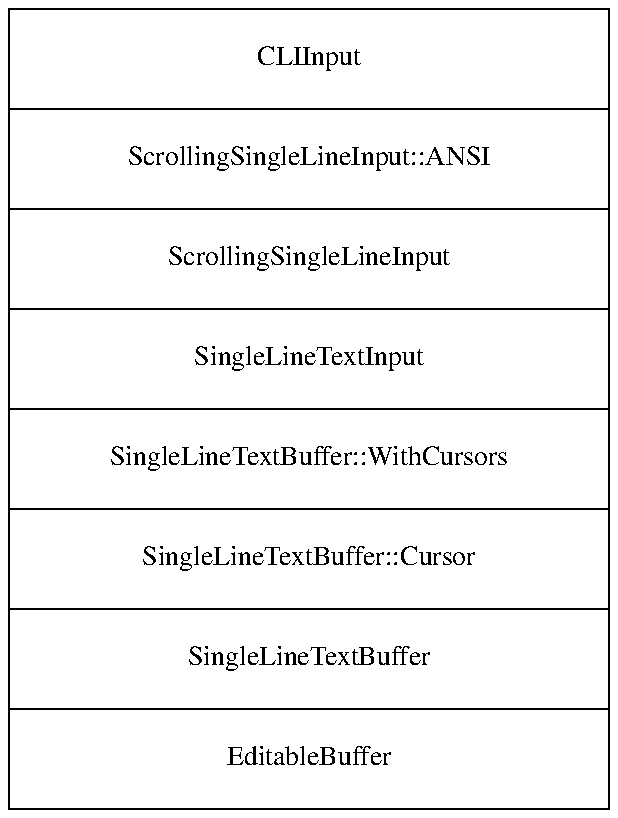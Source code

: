 .PS
down
box width 3 shaded "white" outlined "black" "CLIInput"
box same "ScrollingSingleLineInput::ANSI"
box same "ScrollingSingleLineInput"
box same "SingleLineTextInput"
box same "SingleLineTextBuffer::WithCursors"
box same "SingleLineTextBuffer::Cursor"
box same "SingleLineTextBuffer"
box same "EditableBuffer"
.PE
